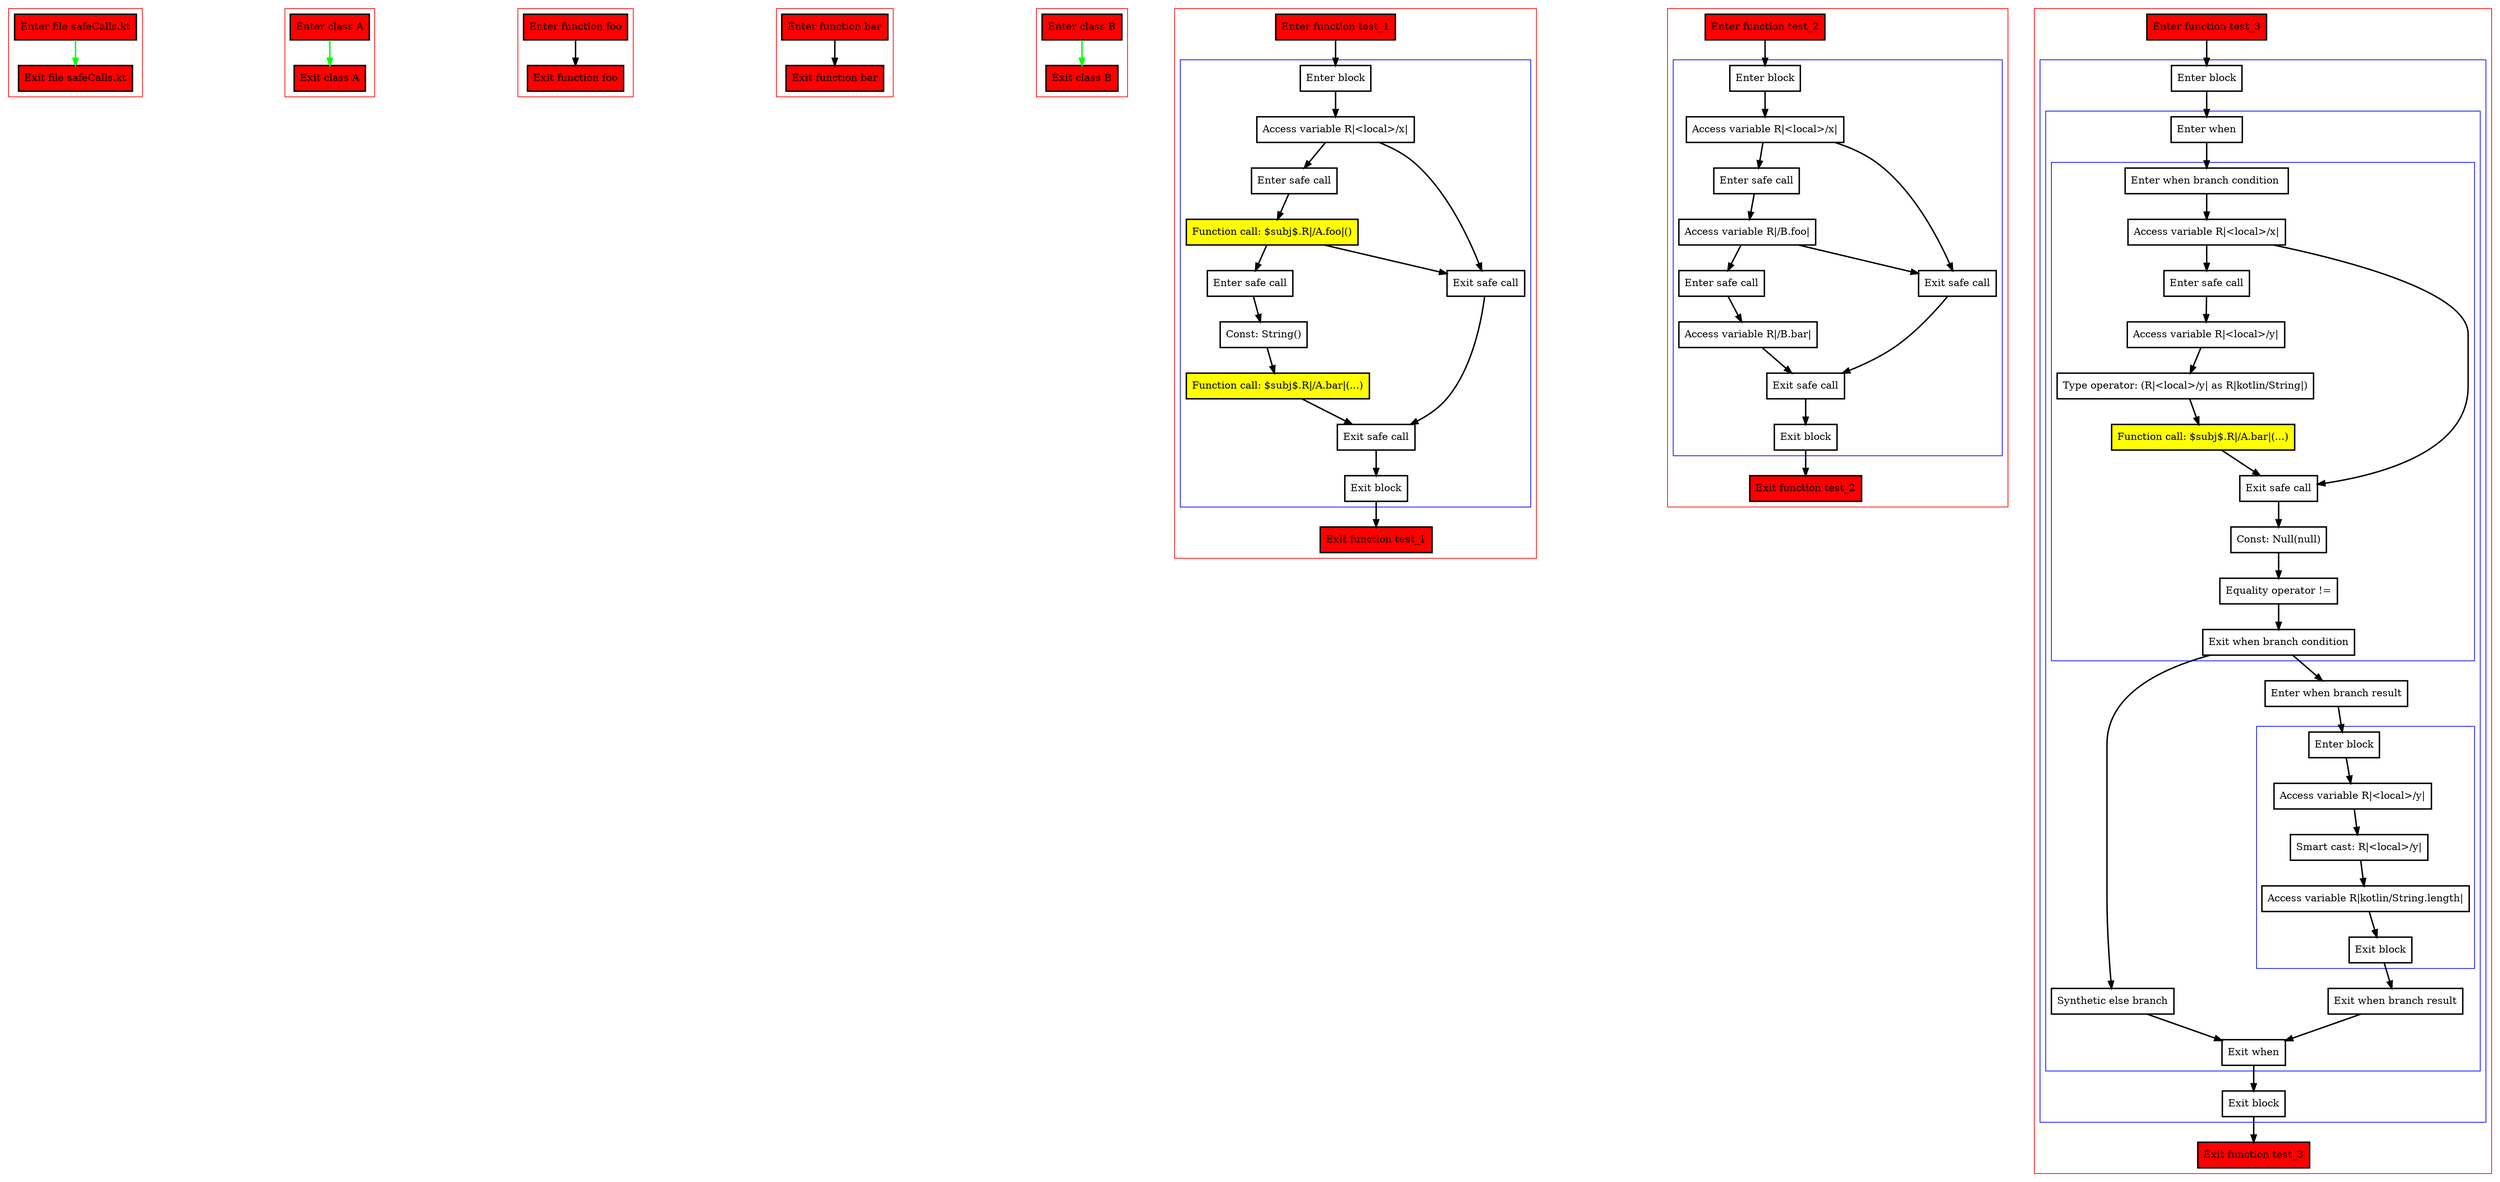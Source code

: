 digraph safeCalls_kt {
    graph [nodesep=3]
    node [shape=box penwidth=2]
    edge [penwidth=2]

    subgraph cluster_0 {
        color=red
        0 [label="Enter file safeCalls.kt" style="filled" fillcolor=red];
        1 [label="Exit file safeCalls.kt" style="filled" fillcolor=red];
    }
    0 -> {1} [color=green];

    subgraph cluster_1 {
        color=red
        2 [label="Enter class A" style="filled" fillcolor=red];
        3 [label="Exit class A" style="filled" fillcolor=red];
    }
    2 -> {3} [color=green];

    subgraph cluster_2 {
        color=red
        4 [label="Enter function foo" style="filled" fillcolor=red];
        5 [label="Exit function foo" style="filled" fillcolor=red];
    }
    4 -> {5};

    subgraph cluster_3 {
        color=red
        6 [label="Enter function bar" style="filled" fillcolor=red];
        7 [label="Exit function bar" style="filled" fillcolor=red];
    }
    6 -> {7};

    subgraph cluster_4 {
        color=red
        8 [label="Enter class B" style="filled" fillcolor=red];
        9 [label="Exit class B" style="filled" fillcolor=red];
    }
    8 -> {9} [color=green];

    subgraph cluster_5 {
        color=red
        10 [label="Enter function test_1" style="filled" fillcolor=red];
        subgraph cluster_6 {
            color=blue
            11 [label="Enter block"];
            12 [label="Access variable R|<local>/x|"];
            13 [label="Enter safe call"];
            14 [label="Function call: $subj$.R|/A.foo|()" style="filled" fillcolor=yellow];
            15 [label="Enter safe call"];
            16 [label="Const: String()"];
            17 [label="Function call: $subj$.R|/A.bar|(...)" style="filled" fillcolor=yellow];
            18 [label="Exit safe call"];
            19 [label="Exit safe call"];
            20 [label="Exit block"];
        }
        21 [label="Exit function test_1" style="filled" fillcolor=red];
    }
    10 -> {11};
    11 -> {12};
    12 -> {13 18};
    13 -> {14};
    14 -> {15 18};
    15 -> {16};
    16 -> {17};
    17 -> {19};
    18 -> {19};
    19 -> {20};
    20 -> {21};

    subgraph cluster_7 {
        color=red
        22 [label="Enter function test_2" style="filled" fillcolor=red];
        subgraph cluster_8 {
            color=blue
            23 [label="Enter block"];
            24 [label="Access variable R|<local>/x|"];
            25 [label="Enter safe call"];
            26 [label="Access variable R|/B.foo|"];
            27 [label="Enter safe call"];
            28 [label="Access variable R|/B.bar|"];
            29 [label="Exit safe call"];
            30 [label="Exit safe call"];
            31 [label="Exit block"];
        }
        32 [label="Exit function test_2" style="filled" fillcolor=red];
    }
    22 -> {23};
    23 -> {24};
    24 -> {25 29};
    25 -> {26};
    26 -> {27 29};
    27 -> {28};
    28 -> {30};
    29 -> {30};
    30 -> {31};
    31 -> {32};

    subgraph cluster_9 {
        color=red
        33 [label="Enter function test_3" style="filled" fillcolor=red];
        subgraph cluster_10 {
            color=blue
            34 [label="Enter block"];
            subgraph cluster_11 {
                color=blue
                35 [label="Enter when"];
                subgraph cluster_12 {
                    color=blue
                    36 [label="Enter when branch condition "];
                    37 [label="Access variable R|<local>/x|"];
                    38 [label="Enter safe call"];
                    39 [label="Access variable R|<local>/y|"];
                    40 [label="Type operator: (R|<local>/y| as R|kotlin/String|)"];
                    41 [label="Function call: $subj$.R|/A.bar|(...)" style="filled" fillcolor=yellow];
                    42 [label="Exit safe call"];
                    43 [label="Const: Null(null)"];
                    44 [label="Equality operator !="];
                    45 [label="Exit when branch condition"];
                }
                46 [label="Synthetic else branch"];
                47 [label="Enter when branch result"];
                subgraph cluster_13 {
                    color=blue
                    48 [label="Enter block"];
                    49 [label="Access variable R|<local>/y|"];
                    50 [label="Smart cast: R|<local>/y|"];
                    51 [label="Access variable R|kotlin/String.length|"];
                    52 [label="Exit block"];
                }
                53 [label="Exit when branch result"];
                54 [label="Exit when"];
            }
            55 [label="Exit block"];
        }
        56 [label="Exit function test_3" style="filled" fillcolor=red];
    }
    33 -> {34};
    34 -> {35};
    35 -> {36};
    36 -> {37};
    37 -> {38 42};
    38 -> {39};
    39 -> {40};
    40 -> {41};
    41 -> {42};
    42 -> {43};
    43 -> {44};
    44 -> {45};
    45 -> {46 47};
    46 -> {54};
    47 -> {48};
    48 -> {49};
    49 -> {50};
    50 -> {51};
    51 -> {52};
    52 -> {53};
    53 -> {54};
    54 -> {55};
    55 -> {56};

}
